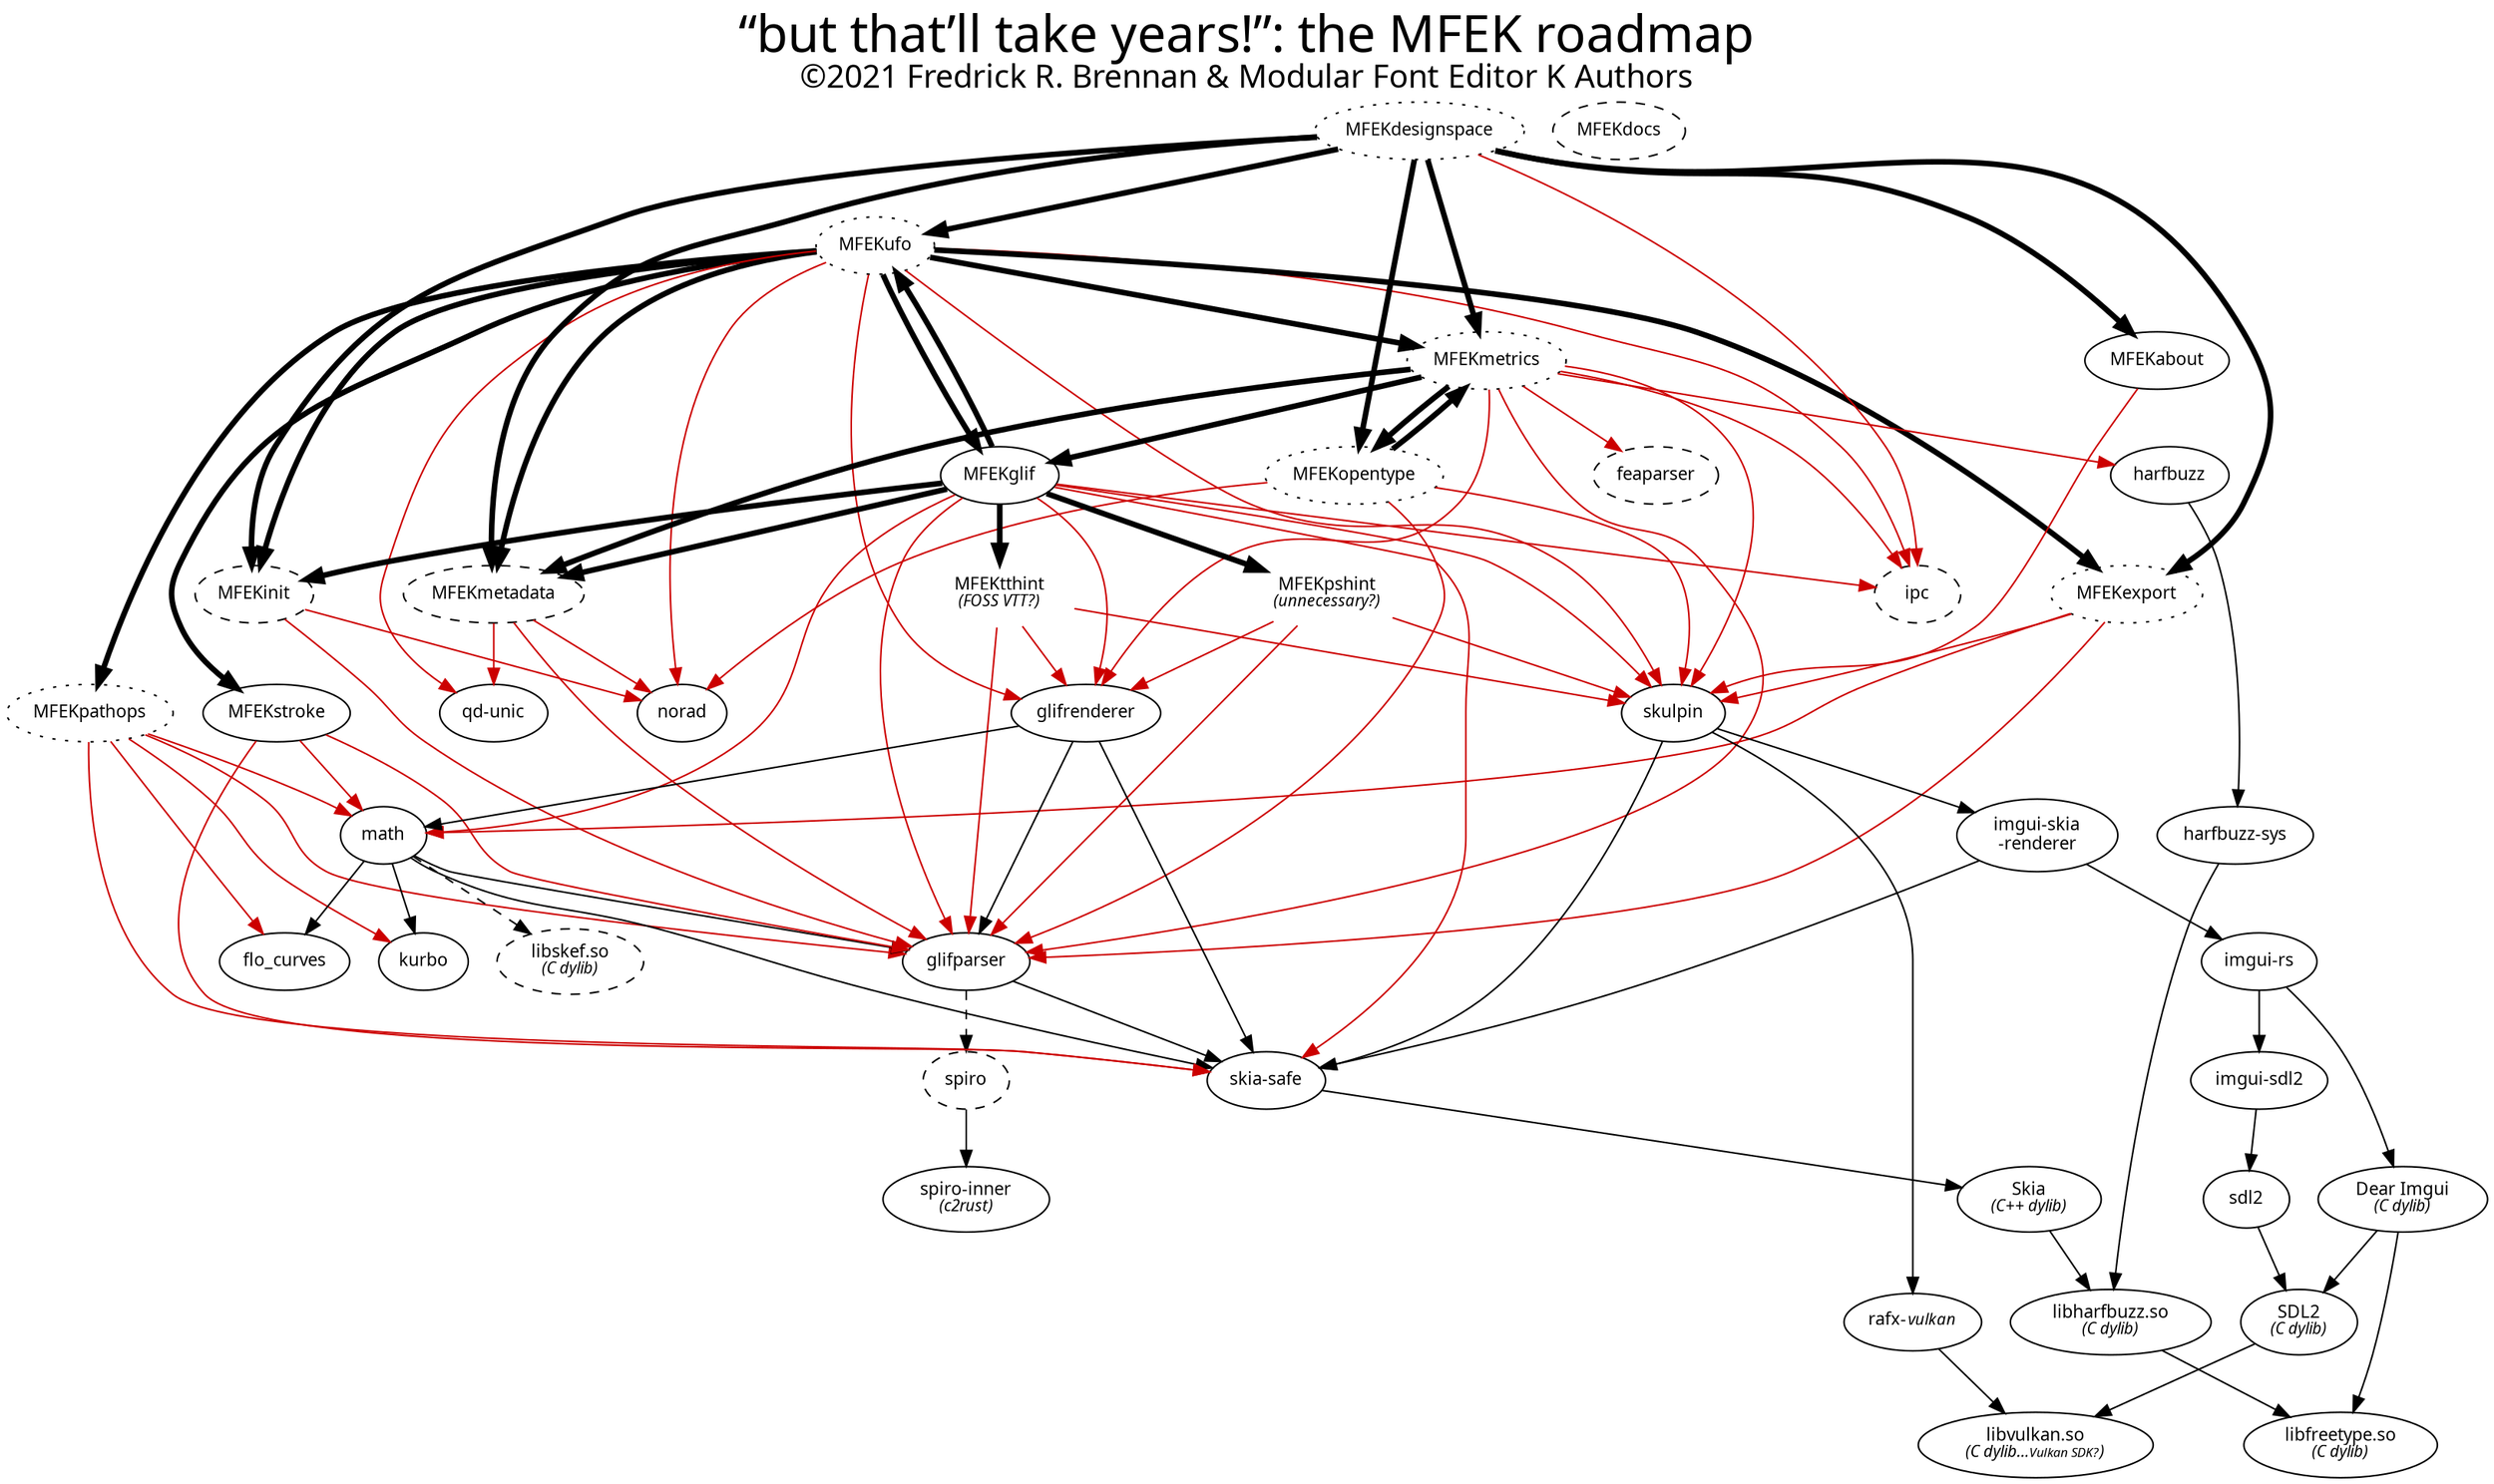 digraph G {
 graph [fontname = "Nimbus-Roman", fontsize=11];
 node [fontname = "Nimbus-Roman", fontsize=11];
 edge [fontname = "Nimbus-Roman", style=solid, fontsize=11];
MFEKinit[style=dashed];
ipc[style=dashed];
feaparser[style=dashed];
MFEKmetadata[style=dashed];
MFEKufo[style=dotted];
MFEKdesignspace[style=dotted];
MFEKpathops[style=dotted];
MFEKopentype[style=dotted];
MFEKmetrics[style=dotted];
MFEKexport[style=dotted];
MFEKtthint[penwidth=0];
MFEKpshint[penwidth=0];

spiroinner[label=<<FONT>spiro-inner</FONT><BR/><FONT POINT-SIZE="10"><I>(c2rust)</I></FONT>>]; //rlib
skef[label=<<FONT>libskef.so</FONT><BR/><FONT POINT-SIZE="10"><I>(C dylib)</I></FONT>>, style=dashed];
skiacpp[label=<<FONT>Skia</FONT><BR/><FONT POINT-SIZE="10"><I>(C++ dylib)</I></FONT>>];
imgui[label=<<FONT>Dear Imgui</FONT><BR/><FONT POINT-SIZE="10"><I>(C dylib)</I></FONT>>];
freetype2[label=<<FONT>libfreetype.so</FONT><BR/><FONT POINT-SIZE="10"><I>(C dylib)</I></FONT>>];
SDL2[label=<<FONT>SDL2</FONT><BR/><FONT POINT-SIZE="10"><I>(C dylib)</I></FONT>>];
HarfBuzz[label=<<FONT>libharfbuzz.so</FONT><BR/><FONT POINT-SIZE="10"><I>(C dylib)</I></FONT>>];
rafxvulkan[label=<rafx-<FONT POINT-SIZE="10"><I>vulkan</I></FONT>>]; //rlib
vulkan[label=<<FONT>libvulkan.so</FONT><BR/><FONT POINT-SIZE="10"><I>(C dylib…<FONT POINT-SIZE="8">Vulkan SDK?</FONT>)</I></FONT>>];
MFEKtthint[label=<<FONT>MFEKtthint</FONT><BR/><FONT POINT-SIZE="10"><I>(FOSS VTT?)</I></FONT>>];
MFEKpshint[label=<<FONT>MFEKpshint</FONT><BR/><FONT POINT-SIZE="10"><I>(unnecessary?)</I></FONT>>];
"math" -> "skia-safe"; //rlib
"skia-safe" -> skiacpp; //rlib
"glifparser" -> "skia-safe";
"math" -> "glifparser"; //rlib
"math" -> "kurbo"; //rlib
"math" -> "flo_curves"; //rlib
"math" -> skef [style=dashed];
"MFEKpathops" -> "math" [color="#cc0000"]; //rlib
"MFEKstroke" -> "math" [color="#cc0000"]; //rlib
"MFEKglif" -> "math" [color="#cc0000"]; //rlib
"MFEKglif" -> "MFEKmetadata" [penwidth=3.5];
"MFEKpathops" -> "glifparser" [color="#cc0000"]; //rlib
"MFEKstroke" -> "glifparser" [color="#cc0000"]; //rlib
"MFEKglif" -> "glifparser" [color="#cc0000"]; //rlib
"MFEKinit" -> "glifparser" [color="#cc0000"]; //rlib
"MFEKufo" -> "MFEKinit" [penwidth=3.5];
"MFEKufo" -> "MFEKglif" [penwidth=3.5];
"MFEKglif" -> "MFEKufo" [penwidth=3.5];
"MFEKglif" -> "ipc" [color="#cc0000"]; //rlib
"MFEKufo" -> "ipc" [color="#cc0000"]; //rlib
"MFEKufo" -> "qd-unic" [color="#cc0000"]; //rlib
"MFEKmetadata" -> "qd-unic" [color="#cc0000"]; //rlib
"MFEKmetadata" -> "glifparser" [color="#cc0000"]; //rlib
"MFEKpathops" -> "flo_curves" [color="#cc0000"]; //rlib
"glifrenderer" -> "glifparser"; //rlib
"glifrenderer" -> "math"; //rlib
"glifrenderer" -> "skia-safe"; //rlib
"MFEKufo" -> "norad" [color="#cc0000"]; //rlib
"MFEKmetadata" -> "norad" [color="#cc0000"]; //rlib
"MFEKinit" -> "norad" [color="#cc0000"]; //rlib
"MFEKstroke" -> "skia-safe" [color="#cc0000"]; //rlib
"MFEKglif" -> "skia-safe" [color="#cc0000"]; //rlib
"MFEKpathops" -> "skia-safe" [color="#cc0000"]; //rlib
"MFEKpathops" -> "kurbo" [color="#cc0000"]; //rlib
"imgui-skia\n-renderer" -> "skia-safe"; //rlib
"MFEKglif" -> "MFEKinit" [penwidth=3.5];
"MFEKufo" -> "MFEKstroke" [penwidth=3.5];
"MFEKufo" -> "MFEKmetadata" [penwidth=3.5];
"MFEKufo" -> "MFEKpathops" [penwidth=3.5];
"MFEKglif" -> "glifrenderer" [color="#cc0000"]; //rlib
"MFEKufo" -> "glifrenderer" [color="#cc0000"]; //rlib
"MFEKglif" -> "skulpin" [color="#cc0000"]; //rlib
"MFEKufo" -> "skulpin" [color="#cc0000"]; //rlib
"imgui-skia\n-renderer" -> "imgui-rs"; //rlib
"skulpin" -> "imgui-skia\n-renderer"; //rlib
"skulpin" -> "skia-safe"; //rlib
"skulpin" -> rafxvulkan -> vulkan; //rlib
"sdl2" -> SDL2; //rlib
"imgui-rs" -> imgui; //rlib
"imgui-rs" -> "imgui-sdl2";
"imgui-sdl2" -> "sdl2";
imgui -> SDL2 -> vulkan;
imgui -> freetype2;
//"MFEKufo" -> "MFEKabout" [penwidth=3.5];
"MFEKabout";// -> "imgui-skia\n-renderer"; //rlib
"glifparser" -> "spiro" [style=dashed]; //rlib
spiro[style=dashed];
spiro -> spiroinner; //rlib
"MFEKmetrics" -> "skulpin" [color="#cc0000"]; //rlib
"MFEKmetrics" -> "harfbuzz" [color="#cc0000"]; //rlib
"harfbuzz" -> "harfbuzz-sys" -> HarfBuzz;
"MFEKmetrics" -> "MFEKmetadata" [penwidth=3.5];
"MFEKmetrics" -> "MFEKopentype" [penwidth=3.5];
"MFEKopentype" -> "MFEKmetrics" [penwidth=3.5];
"MFEKmetrics" -> "glifrenderer" [color="#cc0000"]; //rlib
skiacpp -> HarfBuzz;
HarfBuzz -> freetype2; //rlib
"MFEKmetrics" -> "glifparser" [color="#cc0000"]; //rlib
"MFEKmetrics" -> "feaparser" [color="#cc0000"]; //rlib
"MFEKmetrics" -> "ipc" [color="#cc0000"]; //rlib
"MFEKdesignspace" -> "MFEKufo" [penwidth=3.5];
"MFEKdesignspace" -> "MFEKabout" [penwidth=3.5];
"MFEKdesignspace" -> "MFEKinit" [penwidth=3.5];
"MFEKdesignspace" -> "MFEKmetadata" [penwidth=3.5];
"MFEKdesignspace" -> "ipc" [color="#cc0000"]; //rlib
"MFEKdesignspace" -> "MFEKmetrics" [penwidth=3.5];
"MFEKdocs" [style=dashed];
"MFEKabout" -> "skulpin" [color="#cc0000"]; //rlib
"MFEKopentype" -> "skulpin" [color="#cc0000"]; //rlib
"MFEKopentype" -> "norad" [color="#cc0000"]; //rlib
"MFEKopentype" -> "glifparser" [color="#cc0000"]; //rlib
"MFEKufo" -> "MFEKexport" [penwidth=3.5];
"MFEKufo" -> "MFEKmetrics" [penwidth=3.5];
"MFEKmetrics" -> "MFEKglif" [penwidth=3.5];
"MFEKdesignspace" -> "MFEKexport" [penwidth=3.5];
"MFEKdesignspace" -> "MFEKopentype" [penwidth=3.5];
"MFEKexport" -> "glifparser" [color="#cc0000"]; //rlib
"MFEKexport" -> "math" [color="#cc0000"]; //rlib
"MFEKexport" -> "skulpin" [color="#cc0000"]; //rlib

MFEKtthint -> "skulpin" [color="#cc0000"]; //rlib
MFEKpshint -> "skulpin" [color="#cc0000"]; //rlib
MFEKtthint -> "glifparser" [color="#cc0000"]; //rlib
MFEKpshint -> "glifparser" [color="#cc0000"]; //rlib
MFEKtthint -> "glifrenderer" [color="#cc0000"]; //rlib
MFEKpshint -> "glifrenderer" [color="#cc0000"]; //rlib
"MFEKglif" -> MFEKtthint [penwidth=3.5];
"MFEKglif" -> MFEKpshint [penwidth=3.5];

labelloc="t"
fontsize=32
label=<“but that’ll take years!”: the MFEK roadmap<BR/><FONT POINT-SIZE="20">©2021 Fredrick R. Brennan &amp; Modular Font Editor K Authors</FONT>>
}
